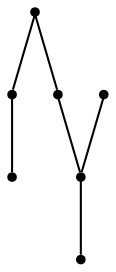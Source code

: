 graph {
  node [shape=point,comment="{\"directed\":false,\"doi\":\"10.4230/LIPIcs.GD.2024.28\",\"figure\":\"5 (1)\"}"]

  v0 [pos="1476.7503974160982,1174.921991209085"]
  v1 [pos="1054.9179215345696,1180.2494056787427"]
  v2 [pos="1396.597426310381,1013.4165799023604"]
  v3 [pos="1023.6757834472401,1097.4581167798783"]
  v4 [pos="1234.1915506630676,1336.589024279527"]
  v5 [pos="1126.045741864915,990.194673335468"]
  v6 [pos="1084.0451652732154,1300.497015173226"]

  v0 -- v1 [id="-1",pos="1476.7503974160982,1174.921991209085 1054.9179215345696,1180.2494056787427 1054.9179215345696,1180.2494056787427 1054.9179215345696,1180.2494056787427"]
  v2 -- v3 [id="-2",pos="1396.597426310381,1013.4165799023604 1023.6757834472401,1097.4581167798783 1023.6757834472401,1097.4581167798783 1023.6757834472401,1097.4581167798783"]
  v6 -- v0 [id="-3",pos="1084.0451652732154,1300.497015173226 1476.7503974160982,1174.921991209085 1476.7503974160982,1174.921991209085 1476.7503974160982,1174.921991209085"]
  v5 -- v0 [id="-4",pos="1126.045741864915,990.194673335468 1476.7503974160982,1174.921991209085 1476.7503974160982,1174.921991209085 1476.7503974160982,1174.921991209085"]
  v4 -- v2 [id="-5",pos="1234.1915506630676,1336.589024279527 1396.597426310381,1013.4165799023604 1396.597426310381,1013.4165799023604 1396.597426310381,1013.4165799023604"]
  v4 -- v5 [id="-6",pos="1234.1915506630676,1336.589024279527 1126.045741864915,990.194673335468 1126.045741864915,990.194673335468 1126.045741864915,990.194673335468"]
}